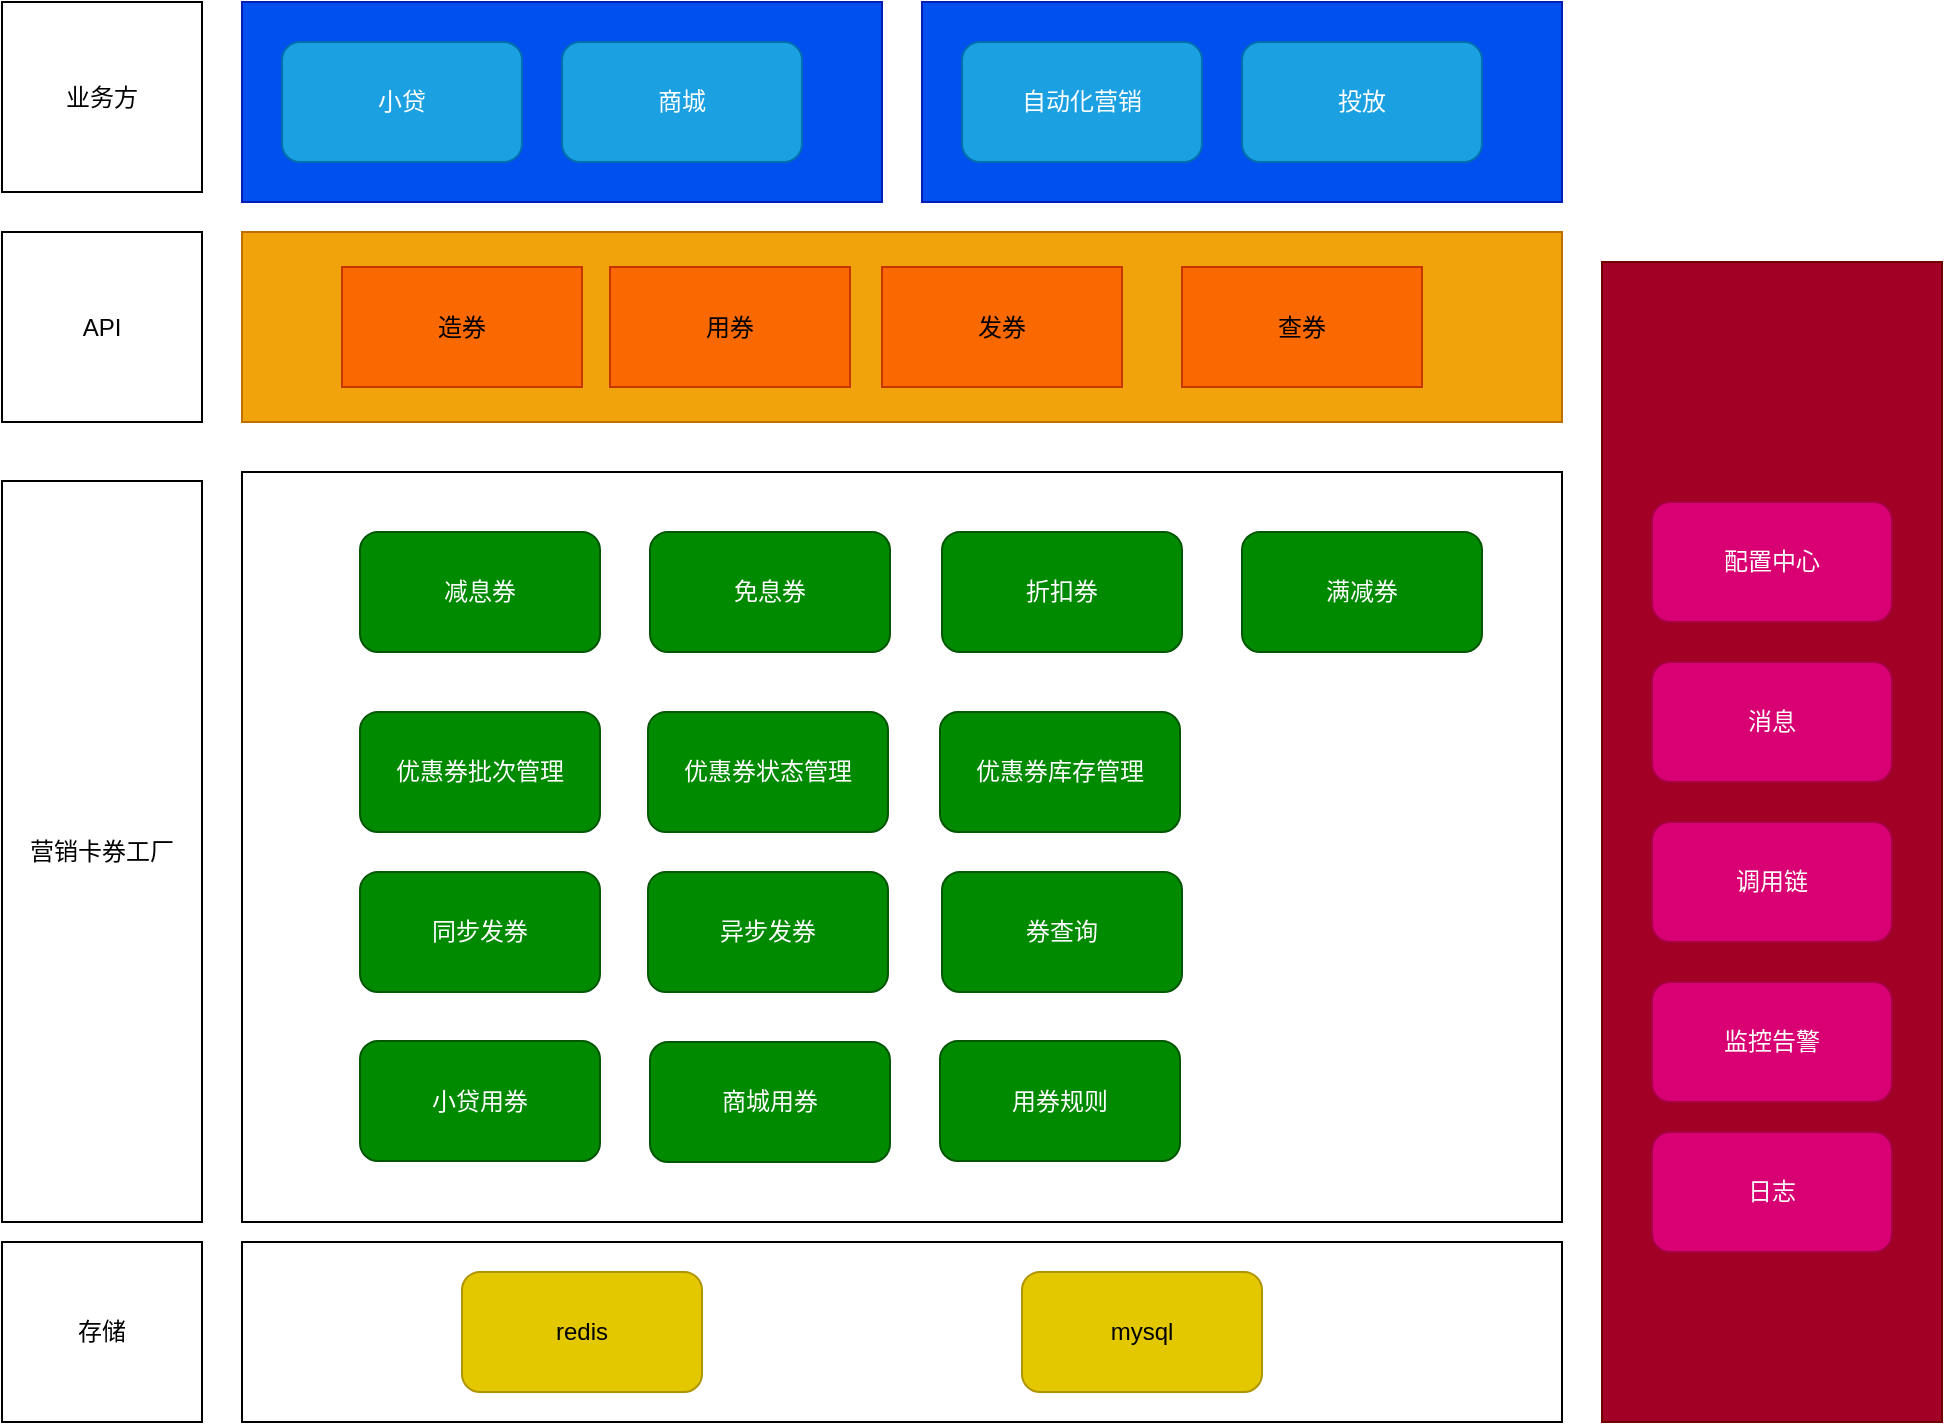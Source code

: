 <mxfile version="21.3.8" type="github">
  <diagram name="第 1 页" id="jMfAu-QE-5I-FUhLeWBo">
    <mxGraphModel dx="1050" dy="1786" grid="1" gridSize="10" guides="1" tooltips="1" connect="1" arrows="1" fold="1" page="1" pageScale="1" pageWidth="827" pageHeight="1169" math="0" shadow="0">
      <root>
        <mxCell id="0" />
        <mxCell id="1" parent="0" />
        <mxCell id="PQ8wlHGpd4nPLxzC1of1-40" value="" style="rounded=0;whiteSpace=wrap;html=1;fillColor=#f0a30a;fontColor=#000000;strokeColor=#BD7000;" vertex="1" parent="1">
          <mxGeometry x="150" y="35" width="660" height="95" as="geometry" />
        </mxCell>
        <mxCell id="PQ8wlHGpd4nPLxzC1of1-30" value="" style="rounded=0;whiteSpace=wrap;html=1;" vertex="1" parent="1">
          <mxGeometry x="150" y="540" width="660" height="90" as="geometry" />
        </mxCell>
        <mxCell id="PQ8wlHGpd4nPLxzC1of1-23" value="" style="rounded=0;whiteSpace=wrap;html=1;fillColor=#a20025;fontColor=#ffffff;strokeColor=#6F0000;" vertex="1" parent="1">
          <mxGeometry x="830" y="50" width="170" height="580" as="geometry" />
        </mxCell>
        <mxCell id="PQ8wlHGpd4nPLxzC1of1-16" value="" style="rounded=0;whiteSpace=wrap;html=1;" vertex="1" parent="1">
          <mxGeometry x="150" y="155" width="660" height="375" as="geometry" />
        </mxCell>
        <mxCell id="PQ8wlHGpd4nPLxzC1of1-3" value="优惠券批次管理" style="rounded=1;whiteSpace=wrap;html=1;fillColor=#008a00;fontColor=#ffffff;strokeColor=#005700;" vertex="1" parent="1">
          <mxGeometry x="209" y="275" width="120" height="60" as="geometry" />
        </mxCell>
        <mxCell id="PQ8wlHGpd4nPLxzC1of1-4" value="优惠券状态管理" style="rounded=1;whiteSpace=wrap;html=1;fillColor=#008a00;fontColor=#ffffff;strokeColor=#005700;" vertex="1" parent="1">
          <mxGeometry x="353" y="275" width="120" height="60" as="geometry" />
        </mxCell>
        <mxCell id="PQ8wlHGpd4nPLxzC1of1-5" value="优惠券库存管理" style="rounded=1;whiteSpace=wrap;html=1;fillColor=#008a00;fontColor=#ffffff;strokeColor=#005700;" vertex="1" parent="1">
          <mxGeometry x="499" y="275" width="120" height="60" as="geometry" />
        </mxCell>
        <mxCell id="PQ8wlHGpd4nPLxzC1of1-6" value="同步发券" style="rounded=1;whiteSpace=wrap;html=1;fillColor=#008a00;fontColor=#ffffff;strokeColor=#005700;" vertex="1" parent="1">
          <mxGeometry x="209" y="355" width="120" height="60" as="geometry" />
        </mxCell>
        <mxCell id="PQ8wlHGpd4nPLxzC1of1-7" value="异步发券" style="rounded=1;whiteSpace=wrap;html=1;fillColor=#008a00;fontColor=#ffffff;strokeColor=#005700;" vertex="1" parent="1">
          <mxGeometry x="353" y="355" width="120" height="60" as="geometry" />
        </mxCell>
        <mxCell id="PQ8wlHGpd4nPLxzC1of1-10" value="减息券" style="rounded=1;whiteSpace=wrap;html=1;fillColor=#008a00;fontColor=#ffffff;strokeColor=#005700;" vertex="1" parent="1">
          <mxGeometry x="209" y="185" width="120" height="60" as="geometry" />
        </mxCell>
        <mxCell id="PQ8wlHGpd4nPLxzC1of1-11" value="免息券" style="rounded=1;whiteSpace=wrap;html=1;fillColor=#008a00;fontColor=#ffffff;strokeColor=#005700;" vertex="1" parent="1">
          <mxGeometry x="354" y="185" width="120" height="60" as="geometry" />
        </mxCell>
        <mxCell id="PQ8wlHGpd4nPLxzC1of1-12" value="折扣券" style="rounded=1;whiteSpace=wrap;html=1;fillColor=#008a00;fontColor=#ffffff;strokeColor=#005700;" vertex="1" parent="1">
          <mxGeometry x="500" y="185" width="120" height="60" as="geometry" />
        </mxCell>
        <mxCell id="PQ8wlHGpd4nPLxzC1of1-13" value="满减券" style="rounded=1;whiteSpace=wrap;html=1;fillColor=#008a00;fontColor=#ffffff;strokeColor=#005700;" vertex="1" parent="1">
          <mxGeometry x="650" y="185" width="120" height="60" as="geometry" />
        </mxCell>
        <mxCell id="PQ8wlHGpd4nPLxzC1of1-14" value="小贷用券" style="rounded=1;whiteSpace=wrap;html=1;fillColor=#008a00;fontColor=#ffffff;strokeColor=#005700;" vertex="1" parent="1">
          <mxGeometry x="209" y="439.5" width="120" height="60" as="geometry" />
        </mxCell>
        <mxCell id="PQ8wlHGpd4nPLxzC1of1-15" value="商城用券" style="rounded=1;whiteSpace=wrap;html=1;fillColor=#008a00;fontColor=#ffffff;strokeColor=#005700;" vertex="1" parent="1">
          <mxGeometry x="354" y="440" width="120" height="60" as="geometry" />
        </mxCell>
        <mxCell id="PQ8wlHGpd4nPLxzC1of1-18" value="配置中心" style="rounded=1;whiteSpace=wrap;html=1;fillColor=#d80073;fontColor=#ffffff;strokeColor=#A50040;" vertex="1" parent="1">
          <mxGeometry x="855" y="170" width="120" height="60" as="geometry" />
        </mxCell>
        <mxCell id="PQ8wlHGpd4nPLxzC1of1-19" value="消息" style="rounded=1;whiteSpace=wrap;html=1;fillColor=#d80073;fontColor=#ffffff;strokeColor=#A50040;" vertex="1" parent="1">
          <mxGeometry x="855" y="250" width="120" height="60" as="geometry" />
        </mxCell>
        <mxCell id="PQ8wlHGpd4nPLxzC1of1-20" value="调用链" style="rounded=1;whiteSpace=wrap;html=1;fillColor=#d80073;fontColor=#ffffff;strokeColor=#A50040;" vertex="1" parent="1">
          <mxGeometry x="855" y="330" width="120" height="60" as="geometry" />
        </mxCell>
        <mxCell id="PQ8wlHGpd4nPLxzC1of1-21" value="监控告警" style="rounded=1;whiteSpace=wrap;html=1;fillColor=#d80073;fontColor=#ffffff;strokeColor=#A50040;" vertex="1" parent="1">
          <mxGeometry x="855" y="410" width="120" height="60" as="geometry" />
        </mxCell>
        <mxCell id="PQ8wlHGpd4nPLxzC1of1-22" value="日志" style="rounded=1;whiteSpace=wrap;html=1;fillColor=#d80073;fontColor=#ffffff;strokeColor=#A50040;" vertex="1" parent="1">
          <mxGeometry x="855" y="485" width="120" height="60" as="geometry" />
        </mxCell>
        <mxCell id="PQ8wlHGpd4nPLxzC1of1-24" value="redis" style="rounded=1;whiteSpace=wrap;html=1;fillColor=#e3c800;fontColor=#000000;strokeColor=#B09500;" vertex="1" parent="1">
          <mxGeometry x="260" y="555" width="120" height="60" as="geometry" />
        </mxCell>
        <mxCell id="PQ8wlHGpd4nPLxzC1of1-27" value="mysql" style="rounded=1;whiteSpace=wrap;html=1;fillColor=#e3c800;fontColor=#000000;strokeColor=#B09500;" vertex="1" parent="1">
          <mxGeometry x="540" y="555" width="120" height="60" as="geometry" />
        </mxCell>
        <mxCell id="PQ8wlHGpd4nPLxzC1of1-28" value="营销卡券工厂" style="rounded=0;whiteSpace=wrap;html=1;" vertex="1" parent="1">
          <mxGeometry x="30" y="159.5" width="100" height="370.5" as="geometry" />
        </mxCell>
        <mxCell id="PQ8wlHGpd4nPLxzC1of1-29" value="存储" style="rounded=0;whiteSpace=wrap;html=1;" vertex="1" parent="1">
          <mxGeometry x="30" y="540" width="100" height="90" as="geometry" />
        </mxCell>
        <mxCell id="PQ8wlHGpd4nPLxzC1of1-32" value="券查询" style="rounded=1;whiteSpace=wrap;html=1;fillColor=#008a00;fontColor=#ffffff;strokeColor=#005700;" vertex="1" parent="1">
          <mxGeometry x="500" y="355" width="120" height="60" as="geometry" />
        </mxCell>
        <mxCell id="PQ8wlHGpd4nPLxzC1of1-33" value="用券规则" style="rounded=1;whiteSpace=wrap;html=1;fillColor=#008a00;fontColor=#ffffff;strokeColor=#005700;" vertex="1" parent="1">
          <mxGeometry x="499" y="439.5" width="120" height="60" as="geometry" />
        </mxCell>
        <mxCell id="PQ8wlHGpd4nPLxzC1of1-37" value="" style="group" vertex="1" connectable="0" parent="1">
          <mxGeometry x="150" y="-80" width="660" height="100" as="geometry" />
        </mxCell>
        <mxCell id="PQ8wlHGpd4nPLxzC1of1-17" value="" style="rounded=0;whiteSpace=wrap;html=1;fillColor=#0050ef;fontColor=#ffffff;strokeColor=#001DBC;" vertex="1" parent="PQ8wlHGpd4nPLxzC1of1-37">
          <mxGeometry width="320" height="100" as="geometry" />
        </mxCell>
        <mxCell id="PQ8wlHGpd4nPLxzC1of1-1" value="小贷" style="rounded=1;whiteSpace=wrap;html=1;fillColor=#1ba1e2;fontColor=#ffffff;strokeColor=#006EAF;" vertex="1" parent="PQ8wlHGpd4nPLxzC1of1-37">
          <mxGeometry x="20" y="20" width="120" height="60" as="geometry" />
        </mxCell>
        <mxCell id="PQ8wlHGpd4nPLxzC1of1-2" value="商城" style="rounded=1;whiteSpace=wrap;html=1;fillColor=#1ba1e2;fontColor=#ffffff;strokeColor=#006EAF;" vertex="1" parent="PQ8wlHGpd4nPLxzC1of1-37">
          <mxGeometry x="160" y="20" width="120" height="60" as="geometry" />
        </mxCell>
        <mxCell id="PQ8wlHGpd4nPLxzC1of1-34" value="" style="rounded=0;whiteSpace=wrap;html=1;fillColor=#0050ef;fontColor=#ffffff;strokeColor=#001DBC;" vertex="1" parent="PQ8wlHGpd4nPLxzC1of1-37">
          <mxGeometry x="340" width="320" height="100" as="geometry" />
        </mxCell>
        <mxCell id="PQ8wlHGpd4nPLxzC1of1-35" value="自动化营销" style="rounded=1;whiteSpace=wrap;html=1;fillColor=#1ba1e2;fontColor=#ffffff;strokeColor=#006EAF;" vertex="1" parent="PQ8wlHGpd4nPLxzC1of1-37">
          <mxGeometry x="360" y="20" width="120" height="60" as="geometry" />
        </mxCell>
        <mxCell id="PQ8wlHGpd4nPLxzC1of1-36" value="投放" style="rounded=1;whiteSpace=wrap;html=1;fillColor=#1ba1e2;fontColor=#ffffff;strokeColor=#006EAF;" vertex="1" parent="PQ8wlHGpd4nPLxzC1of1-37">
          <mxGeometry x="500" y="20" width="120" height="60" as="geometry" />
        </mxCell>
        <mxCell id="PQ8wlHGpd4nPLxzC1of1-39" value="造券" style="rounded=0;whiteSpace=wrap;html=1;fillColor=#fa6800;fontColor=#000000;strokeColor=#C73500;" vertex="1" parent="1">
          <mxGeometry x="200" y="52.5" width="120" height="60" as="geometry" />
        </mxCell>
        <mxCell id="PQ8wlHGpd4nPLxzC1of1-41" value="API" style="rounded=0;whiteSpace=wrap;html=1;" vertex="1" parent="1">
          <mxGeometry x="30" y="35" width="100" height="95" as="geometry" />
        </mxCell>
        <mxCell id="PQ8wlHGpd4nPLxzC1of1-42" value="用券" style="rounded=0;whiteSpace=wrap;html=1;fillColor=#fa6800;fontColor=#000000;strokeColor=#C73500;" vertex="1" parent="1">
          <mxGeometry x="334" y="52.5" width="120" height="60" as="geometry" />
        </mxCell>
        <mxCell id="PQ8wlHGpd4nPLxzC1of1-45" value="查券" style="rounded=0;whiteSpace=wrap;html=1;fillColor=#fa6800;fontColor=#000000;strokeColor=#C73500;" vertex="1" parent="1">
          <mxGeometry x="620" y="52.5" width="120" height="60" as="geometry" />
        </mxCell>
        <mxCell id="PQ8wlHGpd4nPLxzC1of1-46" value="发券" style="rounded=0;whiteSpace=wrap;html=1;fillColor=#fa6800;fontColor=#000000;strokeColor=#C73500;" vertex="1" parent="1">
          <mxGeometry x="470" y="52.5" width="120" height="60" as="geometry" />
        </mxCell>
        <mxCell id="PQ8wlHGpd4nPLxzC1of1-47" value="业务方" style="rounded=0;whiteSpace=wrap;html=1;" vertex="1" parent="1">
          <mxGeometry x="30" y="-80" width="100" height="95" as="geometry" />
        </mxCell>
      </root>
    </mxGraphModel>
  </diagram>
</mxfile>
